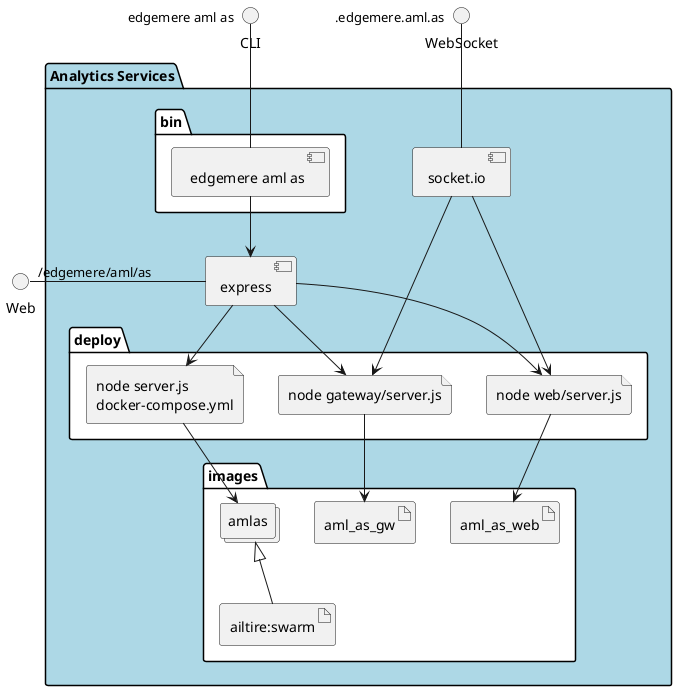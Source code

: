 @startuml
  interface CLI
  interface Web
  interface WebSocket
package "Analytics Services" #lightblue {
  component express as REST
  component socket.io as socket
  folder bin #ffffff {
    component " edgemere aml as" as binName
  }
  binName --> REST

  folder deploy #ffffff {
      file "node server.js\ndocker-compose.yml" as amlas_container
      REST --> amlas_container

  
    file "node web/server.js" as web_container
    REST --> web_container
    socket ---> web_container
  
    file "node gateway/server.js" as gateway_container
    REST --> gateway_container
    socket ---> gateway_container
  
  }
  folder images #ffffff {
    collections "amlas" as amlasimage
    artifact "ailtire:swarm" as ailtireswarm
    amlasimage <|-- ailtireswarm
    amlas_container --> amlasimage

  
      artifact aml_as_web
      web_container --> aml_as_web
    
      artifact aml_as_gw
      gateway_container --> aml_as_gw
    
  }
}
CLI " edgemere aml as" -- binName
Web "/edgemere/aml/as" - REST
WebSocket ".edgemere.aml.as" -- socket

@enduml
